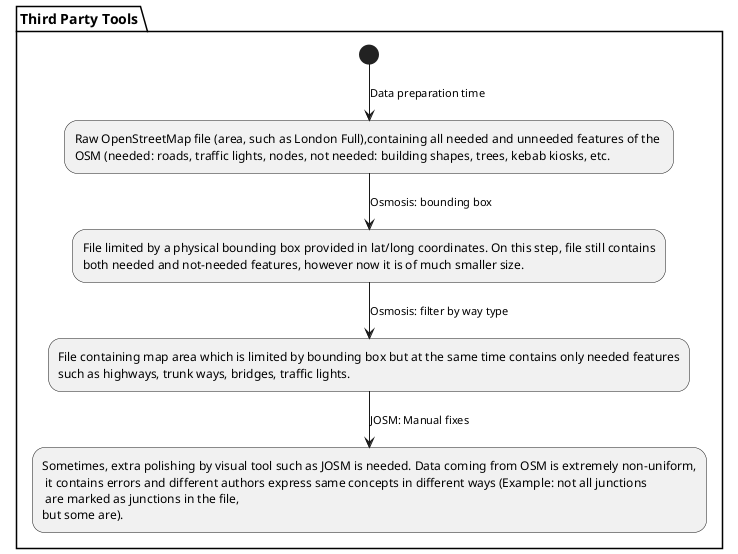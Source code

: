 @startuml
partition "Third Party Tools" {
(*) -->[Data preparation time] Raw OpenStreetMap file (area, such as London Full),containing all needed and unneeded features of the \nOSM (needed: roads, traffic lights, nodes, not needed: building shapes, trees, kebab kiosks, etc.
--> [Osmosis: bounding box] File limited by a physical bounding box provided in lat/long coordinates. On this step, file still contains\nboth needed and not-needed features, however now it is of much smaller size.
--> [Osmosis: filter by way type] File containing map area which is limited by bounding box but at the same time contains only needed features\nsuch as highways, trunk ways, bridges, traffic lights.
--> [JOSM: Manual fixes] Sometimes, extra polishing by visual tool such as JOSM is needed. Data coming from OSM is extremely non-uniform,\n it contains errors and different authors express same concepts in different ways (Example: not all junctions\n are marked as junctions in the file,\nbut some are).
}

@enduml